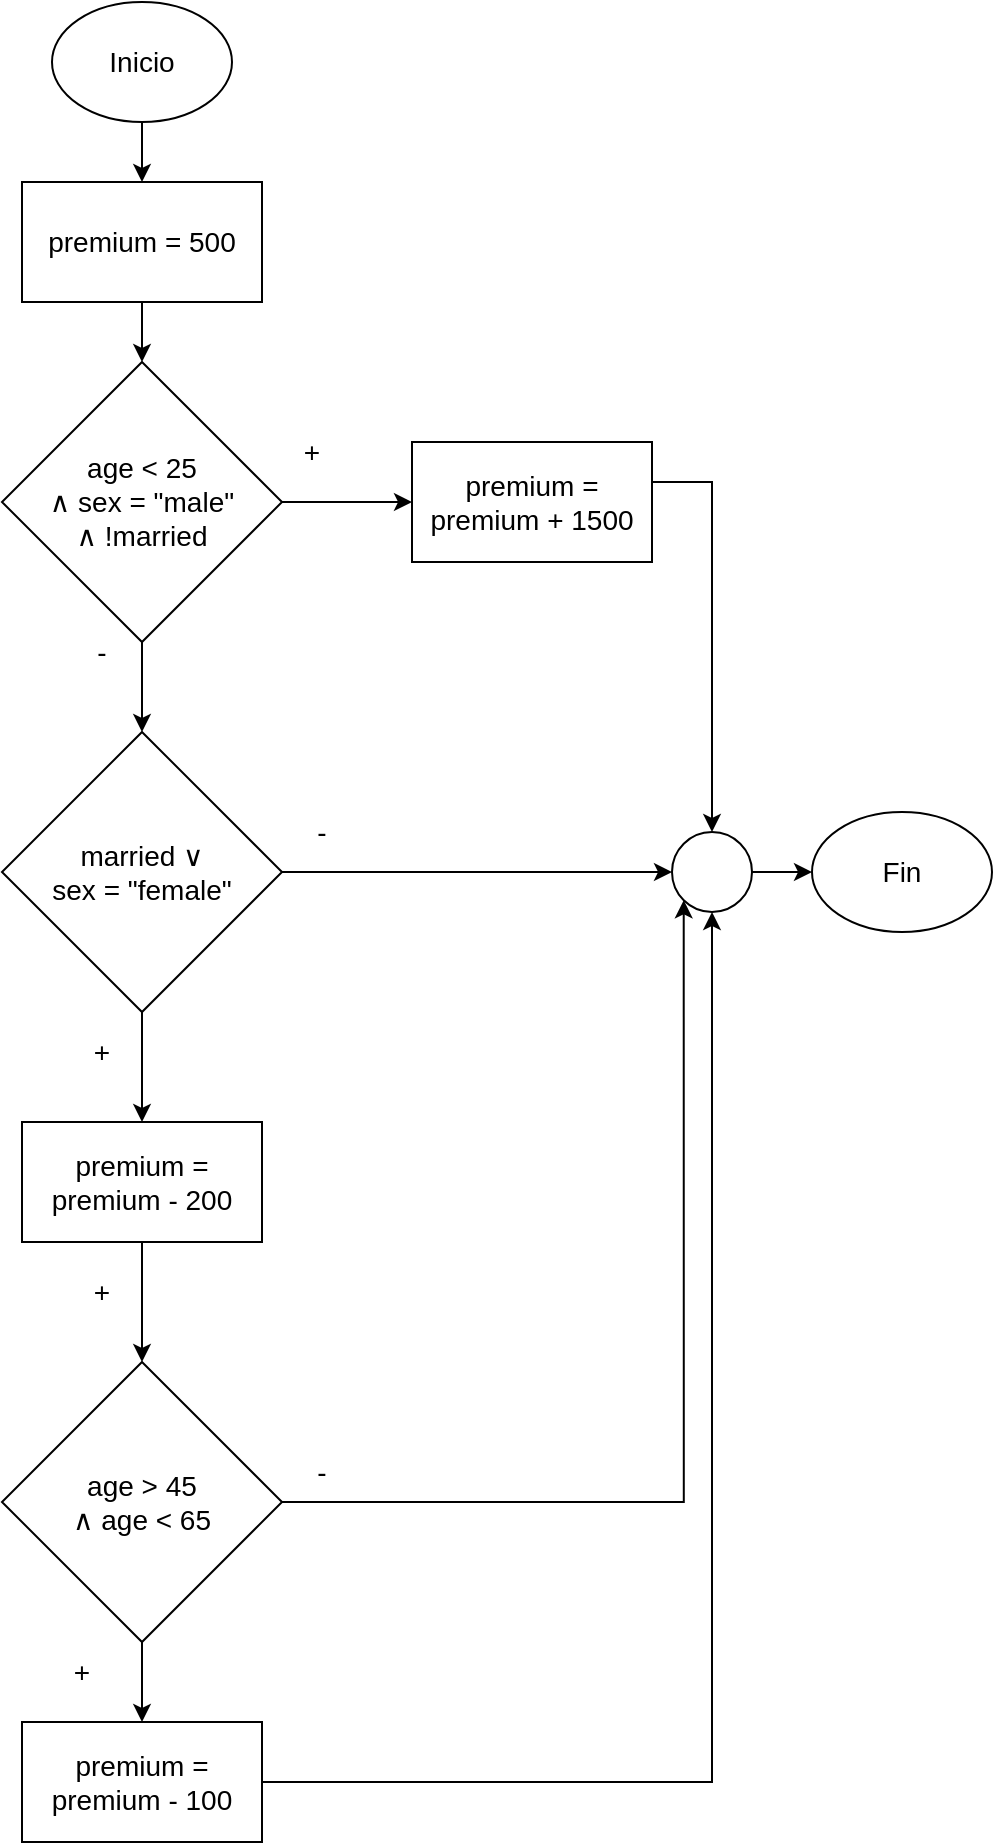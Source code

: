 <mxfile version="16.6.5" type="device"><diagram id="C5RBs43oDa-KdzZeNtuy" name="Page-1"><mxGraphModel dx="1121" dy="687" grid="1" gridSize="10" guides="1" tooltips="1" connect="1" arrows="1" fold="1" page="1" pageScale="1" pageWidth="827" pageHeight="1169" math="0" shadow="0"><root><mxCell id="WIyWlLk6GJQsqaUBKTNV-0"/><mxCell id="WIyWlLk6GJQsqaUBKTNV-1" parent="WIyWlLk6GJQsqaUBKTNV-0"/><mxCell id="stPEnMLqfUqHvnJCbQdB-3" style="edgeStyle=orthogonalEdgeStyle;rounded=0;orthogonalLoop=1;jettySize=auto;html=1;exitX=0.5;exitY=1;exitDx=0;exitDy=0;fontSize=14;" edge="1" parent="WIyWlLk6GJQsqaUBKTNV-1" source="stPEnMLqfUqHvnJCbQdB-0" target="stPEnMLqfUqHvnJCbQdB-2"><mxGeometry relative="1" as="geometry"/></mxCell><mxCell id="stPEnMLqfUqHvnJCbQdB-0" value="Inicio" style="ellipse;whiteSpace=wrap;html=1;fontSize=14;" vertex="1" parent="WIyWlLk6GJQsqaUBKTNV-1"><mxGeometry x="200" y="80" width="90" height="60" as="geometry"/></mxCell><mxCell id="stPEnMLqfUqHvnJCbQdB-1" value="Fin" style="ellipse;whiteSpace=wrap;html=1;fontSize=14;" vertex="1" parent="WIyWlLk6GJQsqaUBKTNV-1"><mxGeometry x="580" y="485" width="90" height="60" as="geometry"/></mxCell><mxCell id="stPEnMLqfUqHvnJCbQdB-5" style="edgeStyle=orthogonalEdgeStyle;rounded=0;orthogonalLoop=1;jettySize=auto;html=1;fontSize=14;" edge="1" parent="WIyWlLk6GJQsqaUBKTNV-1" source="stPEnMLqfUqHvnJCbQdB-2" target="stPEnMLqfUqHvnJCbQdB-4"><mxGeometry relative="1" as="geometry"/></mxCell><mxCell id="stPEnMLqfUqHvnJCbQdB-2" value="premium = 500" style="rounded=0;whiteSpace=wrap;html=1;fontSize=14;" vertex="1" parent="WIyWlLk6GJQsqaUBKTNV-1"><mxGeometry x="185" y="170" width="120" height="60" as="geometry"/></mxCell><mxCell id="stPEnMLqfUqHvnJCbQdB-7" style="edgeStyle=orthogonalEdgeStyle;rounded=0;orthogonalLoop=1;jettySize=auto;html=1;fontSize=14;" edge="1" parent="WIyWlLk6GJQsqaUBKTNV-1" source="stPEnMLqfUqHvnJCbQdB-4" target="stPEnMLqfUqHvnJCbQdB-6"><mxGeometry relative="1" as="geometry"/></mxCell><mxCell id="stPEnMLqfUqHvnJCbQdB-11" style="edgeStyle=orthogonalEdgeStyle;rounded=0;orthogonalLoop=1;jettySize=auto;html=1;fontSize=14;" edge="1" parent="WIyWlLk6GJQsqaUBKTNV-1" source="stPEnMLqfUqHvnJCbQdB-4" target="stPEnMLqfUqHvnJCbQdB-10"><mxGeometry relative="1" as="geometry"/></mxCell><mxCell id="stPEnMLqfUqHvnJCbQdB-4" value="&lt;div&gt;age &amp;lt; 25 &lt;br&gt;&lt;/div&gt;&lt;div&gt;∧ sex = &quot;male&quot; &lt;br&gt;∧ !married&lt;/div&gt;" style="rhombus;whiteSpace=wrap;html=1;fontSize=14;" vertex="1" parent="WIyWlLk6GJQsqaUBKTNV-1"><mxGeometry x="175" y="260" width="140" height="140" as="geometry"/></mxCell><mxCell id="stPEnMLqfUqHvnJCbQdB-21" style="edgeStyle=orthogonalEdgeStyle;rounded=0;orthogonalLoop=1;jettySize=auto;html=1;entryX=0.5;entryY=0;entryDx=0;entryDy=0;fontSize=14;" edge="1" parent="WIyWlLk6GJQsqaUBKTNV-1" source="stPEnMLqfUqHvnJCbQdB-6" target="stPEnMLqfUqHvnJCbQdB-16"><mxGeometry relative="1" as="geometry"><Array as="points"><mxPoint x="530" y="320"/></Array></mxGeometry></mxCell><mxCell id="stPEnMLqfUqHvnJCbQdB-6" value="premium = premium + 1500" style="rounded=0;whiteSpace=wrap;html=1;fontSize=14;" vertex="1" parent="WIyWlLk6GJQsqaUBKTNV-1"><mxGeometry x="380" y="300" width="120" height="60" as="geometry"/></mxCell><mxCell id="stPEnMLqfUqHvnJCbQdB-8" value="+" style="text;html=1;strokeColor=none;fillColor=none;align=center;verticalAlign=middle;whiteSpace=wrap;rounded=0;fontSize=14;" vertex="1" parent="WIyWlLk6GJQsqaUBKTNV-1"><mxGeometry x="315" y="290" width="30" height="30" as="geometry"/></mxCell><mxCell id="stPEnMLqfUqHvnJCbQdB-14" value="" style="edgeStyle=orthogonalEdgeStyle;rounded=0;orthogonalLoop=1;jettySize=auto;html=1;fontSize=14;" edge="1" parent="WIyWlLk6GJQsqaUBKTNV-1" source="stPEnMLqfUqHvnJCbQdB-10" target="stPEnMLqfUqHvnJCbQdB-13"><mxGeometry relative="1" as="geometry"/></mxCell><mxCell id="stPEnMLqfUqHvnJCbQdB-24" style="edgeStyle=orthogonalEdgeStyle;rounded=0;orthogonalLoop=1;jettySize=auto;html=1;fontSize=14;" edge="1" parent="WIyWlLk6GJQsqaUBKTNV-1" source="stPEnMLqfUqHvnJCbQdB-10" target="stPEnMLqfUqHvnJCbQdB-16"><mxGeometry relative="1" as="geometry"/></mxCell><mxCell id="stPEnMLqfUqHvnJCbQdB-10" value="married ∨ &lt;br&gt;sex = &quot;female&quot;" style="rhombus;whiteSpace=wrap;html=1;fontSize=14;" vertex="1" parent="WIyWlLk6GJQsqaUBKTNV-1"><mxGeometry x="175" y="445" width="140" height="140" as="geometry"/></mxCell><mxCell id="stPEnMLqfUqHvnJCbQdB-12" value="-" style="text;html=1;strokeColor=none;fillColor=none;align=center;verticalAlign=middle;whiteSpace=wrap;rounded=0;fontSize=14;" vertex="1" parent="WIyWlLk6GJQsqaUBKTNV-1"><mxGeometry x="210" y="390" width="30" height="30" as="geometry"/></mxCell><mxCell id="stPEnMLqfUqHvnJCbQdB-22" style="edgeStyle=orthogonalEdgeStyle;rounded=0;orthogonalLoop=1;jettySize=auto;html=1;fontSize=14;" edge="1" parent="WIyWlLk6GJQsqaUBKTNV-1" source="stPEnMLqfUqHvnJCbQdB-13" target="stPEnMLqfUqHvnJCbQdB-20"><mxGeometry relative="1" as="geometry"/></mxCell><mxCell id="stPEnMLqfUqHvnJCbQdB-13" value="premium = premium - 200" style="rounded=0;whiteSpace=wrap;html=1;fontSize=14;" vertex="1" parent="WIyWlLk6GJQsqaUBKTNV-1"><mxGeometry x="185" y="640" width="120" height="60" as="geometry"/></mxCell><mxCell id="stPEnMLqfUqHvnJCbQdB-15" value="+" style="text;html=1;strokeColor=none;fillColor=none;align=center;verticalAlign=middle;whiteSpace=wrap;rounded=0;fontSize=14;" vertex="1" parent="WIyWlLk6GJQsqaUBKTNV-1"><mxGeometry x="210" y="590" width="30" height="30" as="geometry"/></mxCell><mxCell id="stPEnMLqfUqHvnJCbQdB-19" style="edgeStyle=orthogonalEdgeStyle;rounded=0;orthogonalLoop=1;jettySize=auto;html=1;fontSize=14;" edge="1" parent="WIyWlLk6GJQsqaUBKTNV-1" source="stPEnMLqfUqHvnJCbQdB-16" target="stPEnMLqfUqHvnJCbQdB-1"><mxGeometry relative="1" as="geometry"/></mxCell><mxCell id="stPEnMLqfUqHvnJCbQdB-16" value="" style="ellipse;whiteSpace=wrap;html=1;aspect=fixed;fontSize=14;" vertex="1" parent="WIyWlLk6GJQsqaUBKTNV-1"><mxGeometry x="510" y="495" width="40" height="40" as="geometry"/></mxCell><mxCell id="stPEnMLqfUqHvnJCbQdB-18" value="-" style="text;html=1;strokeColor=none;fillColor=none;align=center;verticalAlign=middle;whiteSpace=wrap;rounded=0;fontSize=14;" vertex="1" parent="WIyWlLk6GJQsqaUBKTNV-1"><mxGeometry x="320" y="480" width="30" height="30" as="geometry"/></mxCell><mxCell id="stPEnMLqfUqHvnJCbQdB-26" style="edgeStyle=orthogonalEdgeStyle;rounded=0;orthogonalLoop=1;jettySize=auto;html=1;exitX=0.5;exitY=1;exitDx=0;exitDy=0;fontSize=14;" edge="1" parent="WIyWlLk6GJQsqaUBKTNV-1" source="stPEnMLqfUqHvnJCbQdB-20" target="stPEnMLqfUqHvnJCbQdB-23"><mxGeometry relative="1" as="geometry"/></mxCell><mxCell id="stPEnMLqfUqHvnJCbQdB-29" style="edgeStyle=orthogonalEdgeStyle;rounded=0;orthogonalLoop=1;jettySize=auto;html=1;entryX=0;entryY=1;entryDx=0;entryDy=0;fontSize=14;" edge="1" parent="WIyWlLk6GJQsqaUBKTNV-1" source="stPEnMLqfUqHvnJCbQdB-20" target="stPEnMLqfUqHvnJCbQdB-16"><mxGeometry relative="1" as="geometry"/></mxCell><mxCell id="stPEnMLqfUqHvnJCbQdB-20" value="age &amp;gt; 45 &lt;br&gt;∧ age &amp;lt; 65" style="rhombus;whiteSpace=wrap;html=1;fontSize=14;" vertex="1" parent="WIyWlLk6GJQsqaUBKTNV-1"><mxGeometry x="175" y="760" width="140" height="140" as="geometry"/></mxCell><mxCell id="stPEnMLqfUqHvnJCbQdB-28" style="edgeStyle=orthogonalEdgeStyle;rounded=0;orthogonalLoop=1;jettySize=auto;html=1;entryX=0.5;entryY=1;entryDx=0;entryDy=0;fontSize=14;" edge="1" parent="WIyWlLk6GJQsqaUBKTNV-1" source="stPEnMLqfUqHvnJCbQdB-23" target="stPEnMLqfUqHvnJCbQdB-16"><mxGeometry relative="1" as="geometry"/></mxCell><mxCell id="stPEnMLqfUqHvnJCbQdB-23" value="premium = premium - 100" style="rounded=0;whiteSpace=wrap;html=1;fontSize=14;" vertex="1" parent="WIyWlLk6GJQsqaUBKTNV-1"><mxGeometry x="185" y="940" width="120" height="60" as="geometry"/></mxCell><mxCell id="stPEnMLqfUqHvnJCbQdB-25" value="+" style="text;html=1;strokeColor=none;fillColor=none;align=center;verticalAlign=middle;whiteSpace=wrap;rounded=0;fontSize=14;" vertex="1" parent="WIyWlLk6GJQsqaUBKTNV-1"><mxGeometry x="210" y="710" width="30" height="30" as="geometry"/></mxCell><mxCell id="stPEnMLqfUqHvnJCbQdB-27" value="+" style="text;html=1;strokeColor=none;fillColor=none;align=center;verticalAlign=middle;whiteSpace=wrap;rounded=0;fontSize=14;" vertex="1" parent="WIyWlLk6GJQsqaUBKTNV-1"><mxGeometry x="200" y="900" width="30" height="30" as="geometry"/></mxCell><mxCell id="stPEnMLqfUqHvnJCbQdB-30" value="-" style="text;html=1;strokeColor=none;fillColor=none;align=center;verticalAlign=middle;whiteSpace=wrap;rounded=0;fontSize=14;" vertex="1" parent="WIyWlLk6GJQsqaUBKTNV-1"><mxGeometry x="320" y="800" width="30" height="30" as="geometry"/></mxCell></root></mxGraphModel></diagram></mxfile>